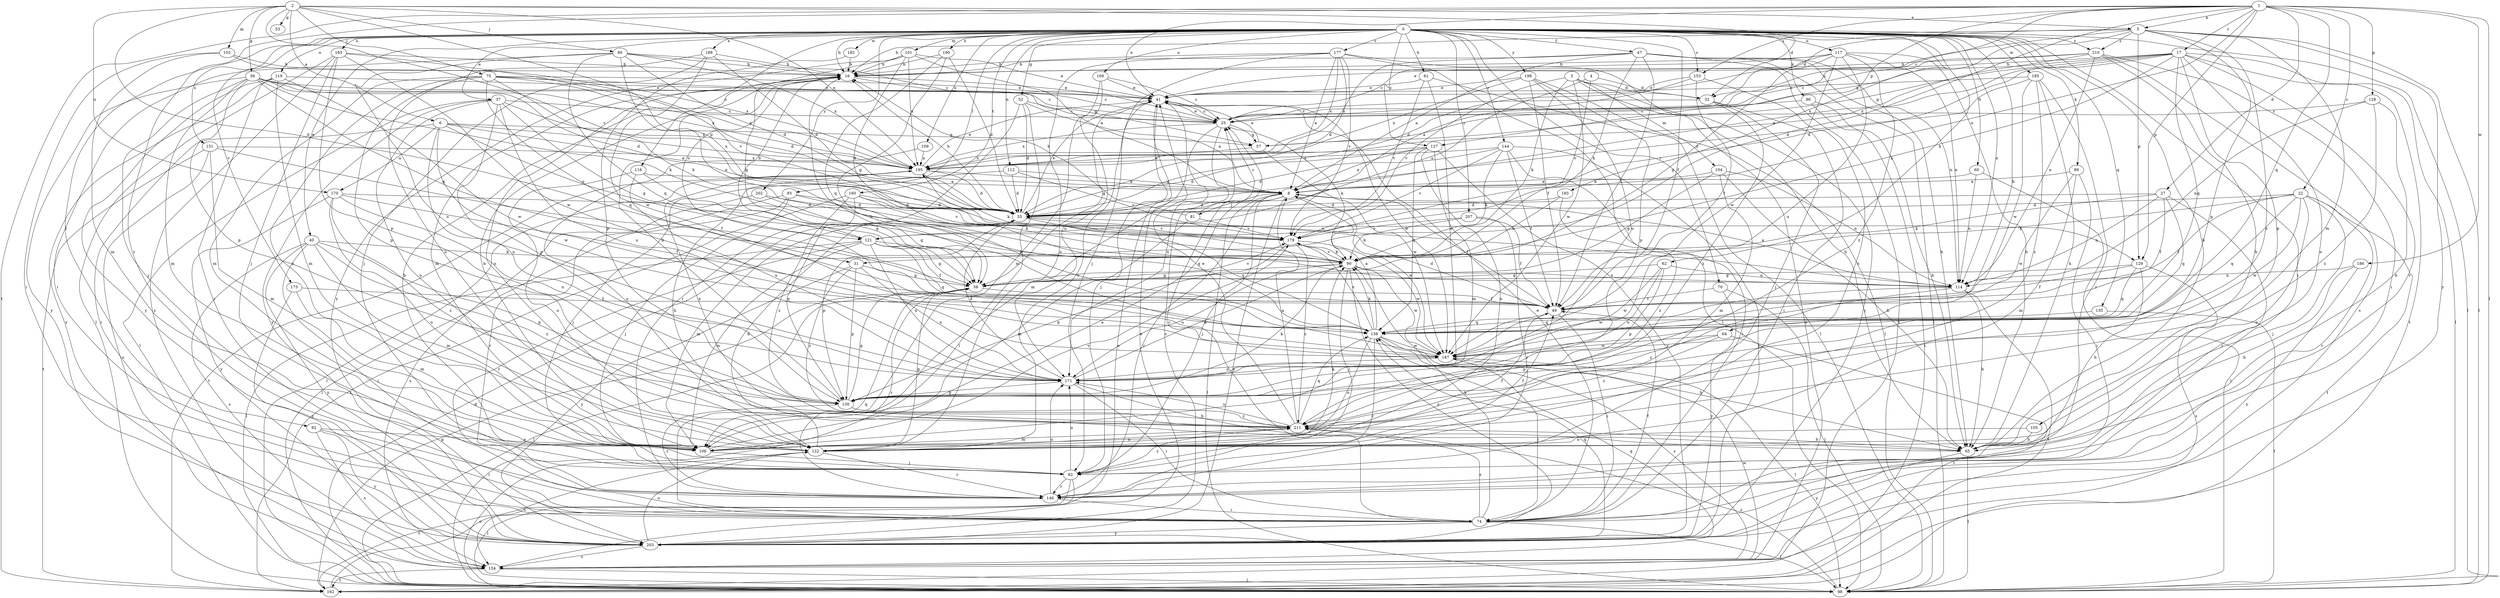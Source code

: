 strict digraph  {
0;
1;
2;
3;
4;
5;
6;
8;
16;
17;
22;
25;
27;
31;
32;
33;
37;
40;
41;
47;
49;
52;
53;
56;
57;
58;
60;
61;
62;
64;
65;
70;
74;
75;
80;
81;
82;
86;
89;
90;
92;
93;
98;
101;
103;
104;
105;
106;
109;
112;
114;
116;
117;
119;
121;
122;
127;
128;
129;
130;
135;
138;
144;
146;
151;
153;
154;
160;
162;
165;
169;
170;
171;
173;
177;
179;
182;
185;
186;
187;
188;
190;
193;
195;
198;
202;
203;
207;
210;
211;
0 -> 16  [label=b];
0 -> 37  [label=e];
0 -> 40  [label=e];
0 -> 47  [label=f];
0 -> 49  [label=f];
0 -> 52  [label=g];
0 -> 60  [label=h];
0 -> 61  [label=h];
0 -> 62  [label=h];
0 -> 64  [label=h];
0 -> 65  [label=h];
0 -> 70  [label=i];
0 -> 74  [label=i];
0 -> 86  [label=k];
0 -> 89  [label=k];
0 -> 92  [label=l];
0 -> 93  [label=l];
0 -> 98  [label=l];
0 -> 101  [label=m];
0 -> 109  [label=n];
0 -> 112  [label=n];
0 -> 114  [label=n];
0 -> 116  [label=o];
0 -> 117  [label=o];
0 -> 119  [label=o];
0 -> 127  [label=p];
0 -> 135  [label=q];
0 -> 144  [label=r];
0 -> 151  [label=s];
0 -> 153  [label=s];
0 -> 160  [label=t];
0 -> 165  [label=u];
0 -> 169  [label=u];
0 -> 173  [label=v];
0 -> 177  [label=v];
0 -> 182  [label=w];
0 -> 185  [label=w];
0 -> 188  [label=x];
0 -> 190  [label=x];
0 -> 193  [label=x];
0 -> 198  [label=y];
0 -> 202  [label=y];
0 -> 207  [label=z];
0 -> 210  [label=z];
1 -> 5  [label=a];
1 -> 17  [label=c];
1 -> 22  [label=c];
1 -> 25  [label=c];
1 -> 27  [label=d];
1 -> 31  [label=d];
1 -> 41  [label=e];
1 -> 98  [label=l];
1 -> 121  [label=o];
1 -> 127  [label=p];
1 -> 128  [label=p];
1 -> 129  [label=p];
1 -> 138  [label=q];
1 -> 146  [label=r];
1 -> 153  [label=s];
1 -> 162  [label=t];
1 -> 186  [label=w];
2 -> 5  [label=a];
2 -> 6  [label=a];
2 -> 31  [label=d];
2 -> 32  [label=d];
2 -> 53  [label=g];
2 -> 56  [label=g];
2 -> 75  [label=j];
2 -> 80  [label=j];
2 -> 103  [label=m];
2 -> 129  [label=p];
2 -> 170  [label=u];
2 -> 179  [label=v];
2 -> 195  [label=x];
3 -> 32  [label=d];
3 -> 90  [label=k];
3 -> 104  [label=m];
3 -> 154  [label=s];
3 -> 179  [label=v];
3 -> 187  [label=w];
3 -> 203  [label=y];
4 -> 32  [label=d];
4 -> 121  [label=o];
4 -> 179  [label=v];
5 -> 16  [label=b];
5 -> 25  [label=c];
5 -> 32  [label=d];
5 -> 57  [label=g];
5 -> 98  [label=l];
5 -> 105  [label=m];
5 -> 129  [label=p];
5 -> 130  [label=p];
5 -> 203  [label=y];
5 -> 210  [label=z];
5 -> 211  [label=z];
6 -> 8  [label=a];
6 -> 57  [label=g];
6 -> 74  [label=i];
6 -> 121  [label=o];
6 -> 170  [label=u];
6 -> 171  [label=u];
6 -> 187  [label=w];
6 -> 195  [label=x];
8 -> 33  [label=d];
8 -> 49  [label=f];
8 -> 81  [label=j];
8 -> 82  [label=j];
8 -> 98  [label=l];
8 -> 146  [label=r];
8 -> 187  [label=w];
8 -> 203  [label=y];
16 -> 41  [label=e];
16 -> 57  [label=g];
16 -> 106  [label=m];
16 -> 121  [label=o];
16 -> 122  [label=o];
17 -> 16  [label=b];
17 -> 33  [label=d];
17 -> 41  [label=e];
17 -> 57  [label=g];
17 -> 90  [label=k];
17 -> 98  [label=l];
17 -> 122  [label=o];
17 -> 130  [label=p];
17 -> 138  [label=q];
17 -> 146  [label=r];
17 -> 162  [label=t];
17 -> 195  [label=x];
22 -> 33  [label=d];
22 -> 49  [label=f];
22 -> 82  [label=j];
22 -> 90  [label=k];
22 -> 122  [label=o];
22 -> 138  [label=q];
22 -> 146  [label=r];
22 -> 162  [label=t];
22 -> 187  [label=w];
25 -> 41  [label=e];
25 -> 57  [label=g];
25 -> 90  [label=k];
25 -> 106  [label=m];
25 -> 171  [label=u];
25 -> 195  [label=x];
27 -> 33  [label=d];
27 -> 49  [label=f];
27 -> 90  [label=k];
27 -> 114  [label=n];
27 -> 138  [label=q];
27 -> 146  [label=r];
31 -> 58  [label=g];
31 -> 130  [label=p];
31 -> 171  [label=u];
31 -> 203  [label=y];
31 -> 211  [label=z];
32 -> 25  [label=c];
32 -> 74  [label=i];
32 -> 82  [label=j];
32 -> 211  [label=z];
33 -> 16  [label=b];
33 -> 41  [label=e];
33 -> 106  [label=m];
33 -> 130  [label=p];
33 -> 138  [label=q];
33 -> 179  [label=v];
37 -> 25  [label=c];
37 -> 58  [label=g];
37 -> 98  [label=l];
37 -> 122  [label=o];
37 -> 130  [label=p];
37 -> 171  [label=u];
37 -> 195  [label=x];
37 -> 203  [label=y];
40 -> 74  [label=i];
40 -> 90  [label=k];
40 -> 106  [label=m];
40 -> 130  [label=p];
40 -> 154  [label=s];
40 -> 203  [label=y];
40 -> 211  [label=z];
41 -> 25  [label=c];
41 -> 58  [label=g];
41 -> 82  [label=j];
41 -> 122  [label=o];
41 -> 187  [label=w];
47 -> 8  [label=a];
47 -> 16  [label=b];
47 -> 49  [label=f];
47 -> 65  [label=h];
47 -> 90  [label=k];
47 -> 98  [label=l];
47 -> 114  [label=n];
47 -> 162  [label=t];
47 -> 195  [label=x];
49 -> 33  [label=d];
49 -> 74  [label=i];
49 -> 138  [label=q];
52 -> 8  [label=a];
52 -> 25  [label=c];
52 -> 33  [label=d];
52 -> 98  [label=l];
52 -> 146  [label=r];
56 -> 25  [label=c];
56 -> 33  [label=d];
56 -> 41  [label=e];
56 -> 58  [label=g];
56 -> 82  [label=j];
56 -> 90  [label=k];
56 -> 106  [label=m];
56 -> 130  [label=p];
56 -> 195  [label=x];
56 -> 203  [label=y];
57 -> 41  [label=e];
57 -> 187  [label=w];
57 -> 195  [label=x];
58 -> 49  [label=f];
58 -> 98  [label=l];
58 -> 146  [label=r];
58 -> 179  [label=v];
60 -> 8  [label=a];
60 -> 98  [label=l];
60 -> 114  [label=n];
61 -> 41  [label=e];
61 -> 98  [label=l];
61 -> 171  [label=u];
61 -> 179  [label=v];
62 -> 58  [label=g];
62 -> 114  [label=n];
62 -> 130  [label=p];
62 -> 171  [label=u];
62 -> 187  [label=w];
64 -> 130  [label=p];
64 -> 162  [label=t];
64 -> 187  [label=w];
64 -> 211  [label=z];
65 -> 98  [label=l];
65 -> 203  [label=y];
70 -> 49  [label=f];
70 -> 98  [label=l];
70 -> 203  [label=y];
74 -> 25  [label=c];
74 -> 41  [label=e];
74 -> 49  [label=f];
74 -> 58  [label=g];
74 -> 90  [label=k];
74 -> 98  [label=l];
74 -> 203  [label=y];
74 -> 211  [label=z];
75 -> 25  [label=c];
75 -> 33  [label=d];
75 -> 41  [label=e];
75 -> 90  [label=k];
75 -> 106  [label=m];
75 -> 122  [label=o];
75 -> 130  [label=p];
75 -> 138  [label=q];
75 -> 195  [label=x];
80 -> 16  [label=b];
80 -> 25  [label=c];
80 -> 33  [label=d];
80 -> 74  [label=i];
80 -> 114  [label=n];
80 -> 138  [label=q];
80 -> 171  [label=u];
80 -> 195  [label=x];
81 -> 16  [label=b];
81 -> 25  [label=c];
81 -> 106  [label=m];
81 -> 179  [label=v];
82 -> 16  [label=b];
82 -> 90  [label=k];
82 -> 98  [label=l];
82 -> 146  [label=r];
82 -> 162  [label=t];
82 -> 171  [label=u];
82 -> 211  [label=z];
86 -> 25  [label=c];
86 -> 65  [label=h];
86 -> 162  [label=t];
89 -> 8  [label=a];
89 -> 74  [label=i];
89 -> 106  [label=m];
89 -> 187  [label=w];
90 -> 58  [label=g];
90 -> 82  [label=j];
90 -> 114  [label=n];
90 -> 171  [label=u];
90 -> 179  [label=v];
90 -> 187  [label=w];
90 -> 203  [label=y];
92 -> 74  [label=i];
92 -> 122  [label=o];
92 -> 154  [label=s];
92 -> 203  [label=y];
93 -> 33  [label=d];
93 -> 82  [label=j];
93 -> 90  [label=k];
93 -> 98  [label=l];
93 -> 146  [label=r];
98 -> 33  [label=d];
98 -> 122  [label=o];
98 -> 211  [label=z];
101 -> 8  [label=a];
101 -> 16  [label=b];
101 -> 41  [label=e];
101 -> 58  [label=g];
101 -> 90  [label=k];
101 -> 195  [label=x];
101 -> 203  [label=y];
103 -> 16  [label=b];
103 -> 74  [label=i];
103 -> 106  [label=m];
103 -> 195  [label=x];
104 -> 8  [label=a];
104 -> 58  [label=g];
104 -> 65  [label=h];
104 -> 106  [label=m];
104 -> 114  [label=n];
105 -> 65  [label=h];
105 -> 122  [label=o];
106 -> 8  [label=a];
106 -> 16  [label=b];
106 -> 49  [label=f];
106 -> 82  [label=j];
106 -> 179  [label=v];
109 -> 122  [label=o];
109 -> 195  [label=x];
112 -> 8  [label=a];
112 -> 33  [label=d];
112 -> 82  [label=j];
112 -> 179  [label=v];
114 -> 8  [label=a];
114 -> 65  [label=h];
114 -> 162  [label=t];
114 -> 187  [label=w];
114 -> 195  [label=x];
114 -> 211  [label=z];
116 -> 8  [label=a];
116 -> 58  [label=g];
116 -> 122  [label=o];
116 -> 171  [label=u];
117 -> 16  [label=b];
117 -> 25  [label=c];
117 -> 33  [label=d];
117 -> 58  [label=g];
117 -> 65  [label=h];
117 -> 114  [label=n];
117 -> 171  [label=u];
117 -> 187  [label=w];
117 -> 211  [label=z];
119 -> 41  [label=e];
119 -> 74  [label=i];
119 -> 106  [label=m];
119 -> 154  [label=s];
119 -> 187  [label=w];
119 -> 203  [label=y];
121 -> 16  [label=b];
121 -> 49  [label=f];
121 -> 58  [label=g];
121 -> 90  [label=k];
121 -> 98  [label=l];
121 -> 106  [label=m];
121 -> 138  [label=q];
121 -> 146  [label=r];
121 -> 171  [label=u];
122 -> 33  [label=d];
122 -> 49  [label=f];
122 -> 58  [label=g];
122 -> 146  [label=r];
122 -> 154  [label=s];
127 -> 8  [label=a];
127 -> 33  [label=d];
127 -> 106  [label=m];
127 -> 122  [label=o];
127 -> 138  [label=q];
127 -> 195  [label=x];
127 -> 203  [label=y];
128 -> 25  [label=c];
128 -> 65  [label=h];
128 -> 114  [label=n];
128 -> 211  [label=z];
129 -> 49  [label=f];
129 -> 58  [label=g];
129 -> 65  [label=h];
129 -> 138  [label=q];
129 -> 154  [label=s];
130 -> 16  [label=b];
130 -> 58  [label=g];
130 -> 90  [label=k];
130 -> 146  [label=r];
130 -> 211  [label=z];
135 -> 98  [label=l];
135 -> 138  [label=q];
138 -> 8  [label=a];
138 -> 65  [label=h];
138 -> 90  [label=k];
138 -> 122  [label=o];
138 -> 146  [label=r];
138 -> 154  [label=s];
138 -> 179  [label=v];
138 -> 187  [label=w];
144 -> 33  [label=d];
144 -> 49  [label=f];
144 -> 74  [label=i];
144 -> 90  [label=k];
144 -> 179  [label=v];
144 -> 195  [label=x];
144 -> 203  [label=y];
146 -> 74  [label=i];
146 -> 171  [label=u];
151 -> 49  [label=f];
151 -> 106  [label=m];
151 -> 154  [label=s];
151 -> 162  [label=t];
151 -> 195  [label=x];
153 -> 8  [label=a];
153 -> 41  [label=e];
153 -> 49  [label=f];
153 -> 122  [label=o];
154 -> 41  [label=e];
154 -> 98  [label=l];
154 -> 138  [label=q];
154 -> 162  [label=t];
154 -> 187  [label=w];
160 -> 33  [label=d];
160 -> 130  [label=p];
160 -> 138  [label=q];
160 -> 162  [label=t];
160 -> 179  [label=v];
160 -> 211  [label=z];
162 -> 41  [label=e];
162 -> 58  [label=g];
165 -> 16  [label=b];
165 -> 82  [label=j];
165 -> 98  [label=l];
165 -> 130  [label=p];
165 -> 154  [label=s];
165 -> 179  [label=v];
165 -> 187  [label=w];
169 -> 25  [label=c];
169 -> 41  [label=e];
169 -> 106  [label=m];
169 -> 171  [label=u];
170 -> 33  [label=d];
170 -> 49  [label=f];
170 -> 122  [label=o];
170 -> 171  [label=u];
170 -> 203  [label=y];
170 -> 211  [label=z];
171 -> 33  [label=d];
171 -> 65  [label=h];
171 -> 74  [label=i];
171 -> 90  [label=k];
171 -> 130  [label=p];
173 -> 49  [label=f];
173 -> 106  [label=m];
173 -> 203  [label=y];
177 -> 8  [label=a];
177 -> 16  [label=b];
177 -> 33  [label=d];
177 -> 65  [label=h];
177 -> 82  [label=j];
177 -> 98  [label=l];
177 -> 122  [label=o];
177 -> 179  [label=v];
177 -> 195  [label=x];
179 -> 90  [label=k];
179 -> 130  [label=p];
179 -> 187  [label=w];
179 -> 211  [label=z];
182 -> 16  [label=b];
182 -> 130  [label=p];
185 -> 33  [label=d];
185 -> 41  [label=e];
185 -> 65  [label=h];
185 -> 146  [label=r];
185 -> 187  [label=w];
185 -> 211  [label=z];
186 -> 65  [label=h];
186 -> 114  [label=n];
186 -> 203  [label=y];
187 -> 16  [label=b];
187 -> 74  [label=i];
187 -> 98  [label=l];
187 -> 171  [label=u];
188 -> 16  [label=b];
188 -> 33  [label=d];
188 -> 82  [label=j];
188 -> 122  [label=o];
188 -> 187  [label=w];
190 -> 16  [label=b];
190 -> 33  [label=d];
190 -> 58  [label=g];
190 -> 138  [label=q];
193 -> 33  [label=d];
193 -> 90  [label=k];
193 -> 211  [label=z];
195 -> 8  [label=a];
195 -> 33  [label=d];
195 -> 41  [label=e];
195 -> 65  [label=h];
195 -> 90  [label=k];
195 -> 98  [label=l];
195 -> 162  [label=t];
198 -> 41  [label=e];
198 -> 49  [label=f];
198 -> 98  [label=l];
198 -> 130  [label=p];
198 -> 171  [label=u];
198 -> 195  [label=x];
202 -> 33  [label=d];
202 -> 58  [label=g];
202 -> 154  [label=s];
203 -> 25  [label=c];
203 -> 122  [label=o];
203 -> 138  [label=q];
203 -> 154  [label=s];
207 -> 49  [label=f];
207 -> 90  [label=k];
207 -> 146  [label=r];
207 -> 179  [label=v];
210 -> 8  [label=a];
210 -> 16  [label=b];
210 -> 25  [label=c];
210 -> 65  [label=h];
210 -> 74  [label=i];
210 -> 114  [label=n];
210 -> 154  [label=s];
211 -> 8  [label=a];
211 -> 41  [label=e];
211 -> 65  [label=h];
211 -> 106  [label=m];
211 -> 122  [label=o];
211 -> 138  [label=q];
211 -> 171  [label=u];
211 -> 195  [label=x];
}

